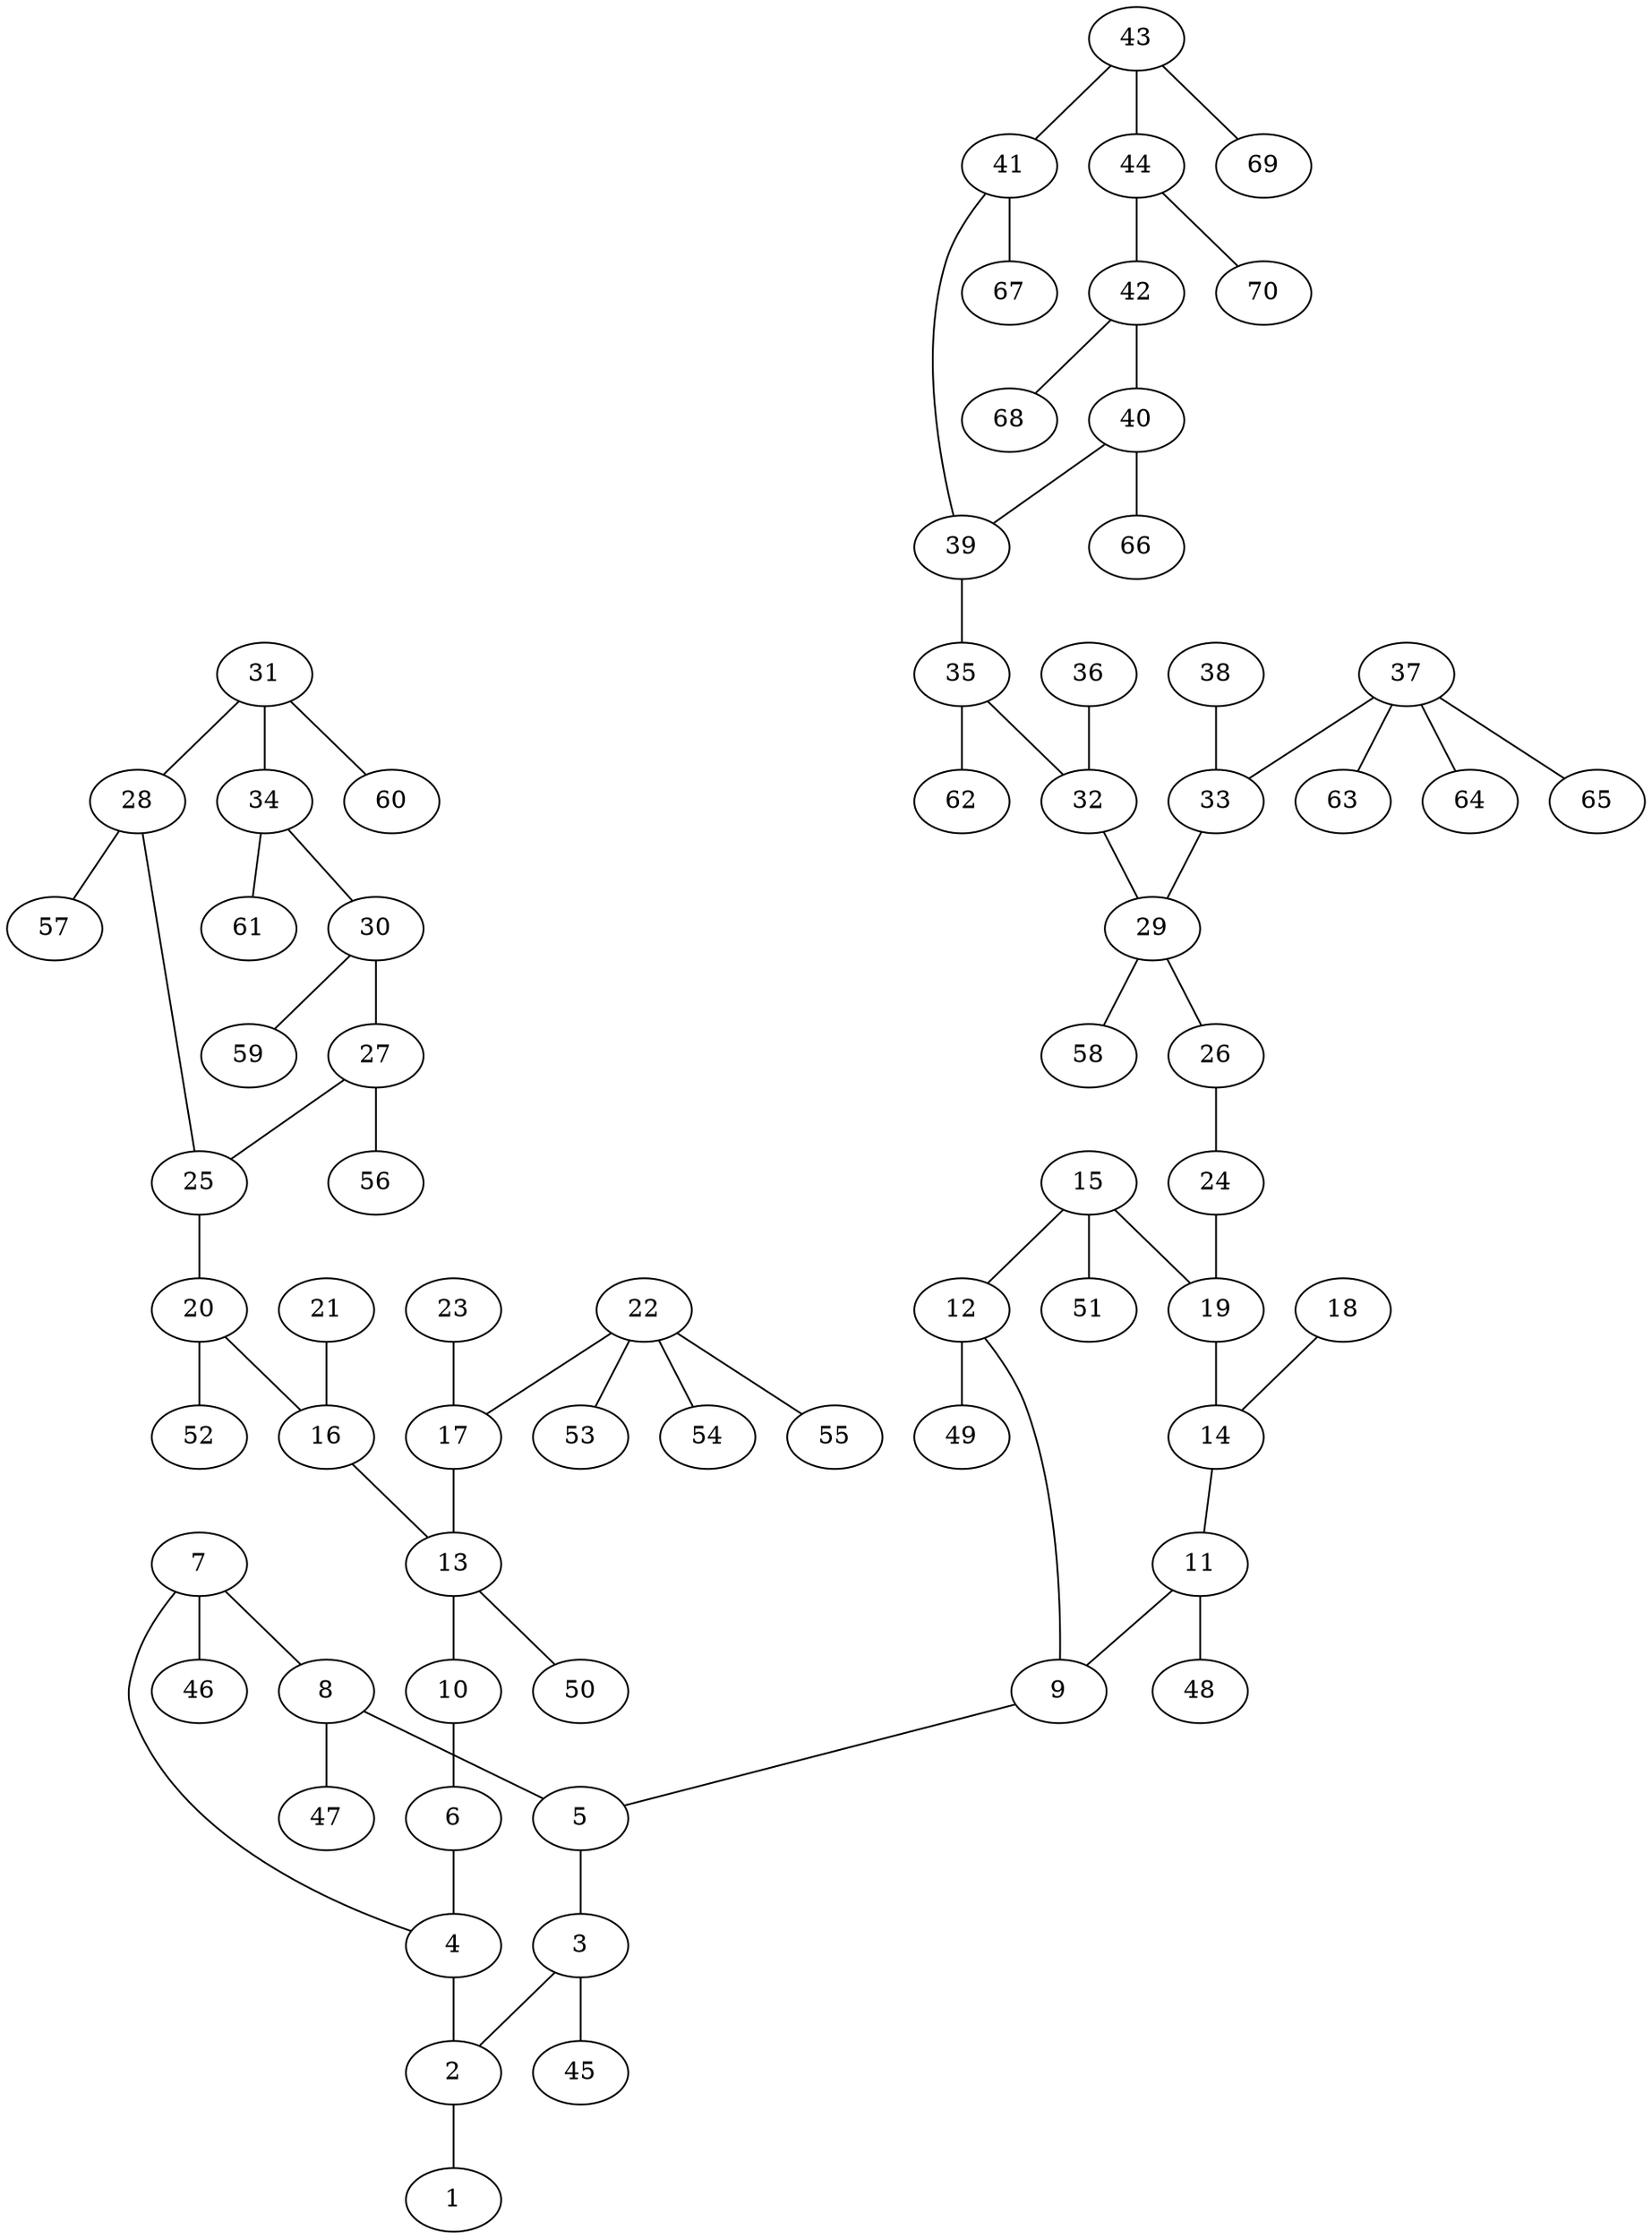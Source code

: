 graph molecule_732 {
	1	 [chem=Cl];
	2	 [chem=C];
	2 -- 1	 [valence=1];
	3	 [chem=C];
	3 -- 2	 [valence=2];
	45	 [chem=H];
	3 -- 45	 [valence=1];
	4	 [chem=C];
	4 -- 2	 [valence=1];
	5	 [chem=C];
	5 -- 3	 [valence=1];
	6	 [chem=N];
	6 -- 4	 [valence=1];
	7	 [chem=C];
	7 -- 4	 [valence=2];
	8	 [chem=C];
	7 -- 8	 [valence=1];
	46	 [chem=H];
	7 -- 46	 [valence=1];
	8 -- 5	 [valence=2];
	47	 [chem=H];
	8 -- 47	 [valence=1];
	9	 [chem=C];
	9 -- 5	 [valence=1];
	10	 [chem=N];
	10 -- 6	 [valence=2];
	11	 [chem=C];
	11 -- 9	 [valence=2];
	48	 [chem=H];
	11 -- 48	 [valence=1];
	12	 [chem=C];
	12 -- 9	 [valence=1];
	49	 [chem=H];
	12 -- 49	 [valence=1];
	13	 [chem=C];
	13 -- 10	 [valence=1];
	50	 [chem=H];
	13 -- 50	 [valence=1];
	14	 [chem=C];
	14 -- 11	 [valence=1];
	15	 [chem=C];
	15 -- 12	 [valence=2];
	19	 [chem=C];
	15 -- 19	 [valence=1];
	51	 [chem=H];
	15 -- 51	 [valence=1];
	16	 [chem=C];
	16 -- 13	 [valence=1];
	17	 [chem=C];
	17 -- 13	 [valence=1];
	18	 [chem=Cl];
	18 -- 14	 [valence=1];
	19 -- 14	 [valence=2];
	20	 [chem=N];
	20 -- 16	 [valence=1];
	52	 [chem=H];
	20 -- 52	 [valence=1];
	21	 [chem=O];
	21 -- 16	 [valence=2];
	22	 [chem=C];
	22 -- 17	 [valence=1];
	53	 [chem=H];
	22 -- 53	 [valence=1];
	54	 [chem=H];
	22 -- 54	 [valence=1];
	55	 [chem=H];
	22 -- 55	 [valence=1];
	23	 [chem=O];
	23 -- 17	 [valence=2];
	24	 [chem=N];
	24 -- 19	 [valence=1];
	25	 [chem=C];
	25 -- 20	 [valence=1];
	26	 [chem=N];
	26 -- 24	 [valence=2];
	27	 [chem=C];
	27 -- 25	 [valence=2];
	56	 [chem=H];
	27 -- 56	 [valence=1];
	28	 [chem=C];
	28 -- 25	 [valence=1];
	57	 [chem=H];
	28 -- 57	 [valence=1];
	29	 [chem=C];
	29 -- 26	 [valence=1];
	58	 [chem=H];
	29 -- 58	 [valence=1];
	30	 [chem=C];
	30 -- 27	 [valence=1];
	59	 [chem=H];
	30 -- 59	 [valence=1];
	31	 [chem=C];
	31 -- 28	 [valence=2];
	34	 [chem=C];
	31 -- 34	 [valence=1];
	60	 [chem=H];
	31 -- 60	 [valence=1];
	32	 [chem=C];
	32 -- 29	 [valence=1];
	33	 [chem=C];
	33 -- 29	 [valence=1];
	34 -- 30	 [valence=2];
	61	 [chem=H];
	34 -- 61	 [valence=1];
	35	 [chem=N];
	35 -- 32	 [valence=1];
	62	 [chem=H];
	35 -- 62	 [valence=1];
	36	 [chem=O];
	36 -- 32	 [valence=2];
	37	 [chem=C];
	37 -- 33	 [valence=1];
	63	 [chem=H];
	37 -- 63	 [valence=1];
	64	 [chem=H];
	37 -- 64	 [valence=1];
	65	 [chem=H];
	37 -- 65	 [valence=1];
	38	 [chem=O];
	38 -- 33	 [valence=2];
	39	 [chem=C];
	39 -- 35	 [valence=1];
	40	 [chem=C];
	40 -- 39	 [valence=2];
	66	 [chem=H];
	40 -- 66	 [valence=1];
	41	 [chem=C];
	41 -- 39	 [valence=1];
	67	 [chem=H];
	41 -- 67	 [valence=1];
	42	 [chem=C];
	42 -- 40	 [valence=1];
	68	 [chem=H];
	42 -- 68	 [valence=1];
	43	 [chem=C];
	43 -- 41	 [valence=2];
	44	 [chem=C];
	43 -- 44	 [valence=1];
	69	 [chem=H];
	43 -- 69	 [valence=1];
	44 -- 42	 [valence=2];
	70	 [chem=H];
	44 -- 70	 [valence=1];
}
